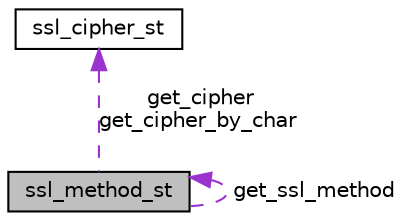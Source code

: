 digraph "ssl_method_st"
{
 // LATEX_PDF_SIZE
  edge [fontname="Helvetica",fontsize="10",labelfontname="Helvetica",labelfontsize="10"];
  node [fontname="Helvetica",fontsize="10",shape=record];
  Node1 [label="ssl_method_st",height=0.2,width=0.4,color="black", fillcolor="grey75", style="filled", fontcolor="black",tooltip=" "];
  Node2 -> Node1 [dir="back",color="darkorchid3",fontsize="10",style="dashed",label=" get_cipher\nget_cipher_by_char" ,fontname="Helvetica"];
  Node2 [label="ssl_cipher_st",height=0.2,width=0.4,color="black", fillcolor="white", style="filled",URL="$ssl_8h.html#structssl__cipher__st",tooltip=" "];
  Node1 -> Node1 [dir="back",color="darkorchid3",fontsize="10",style="dashed",label=" get_ssl_method" ,fontname="Helvetica"];
}
